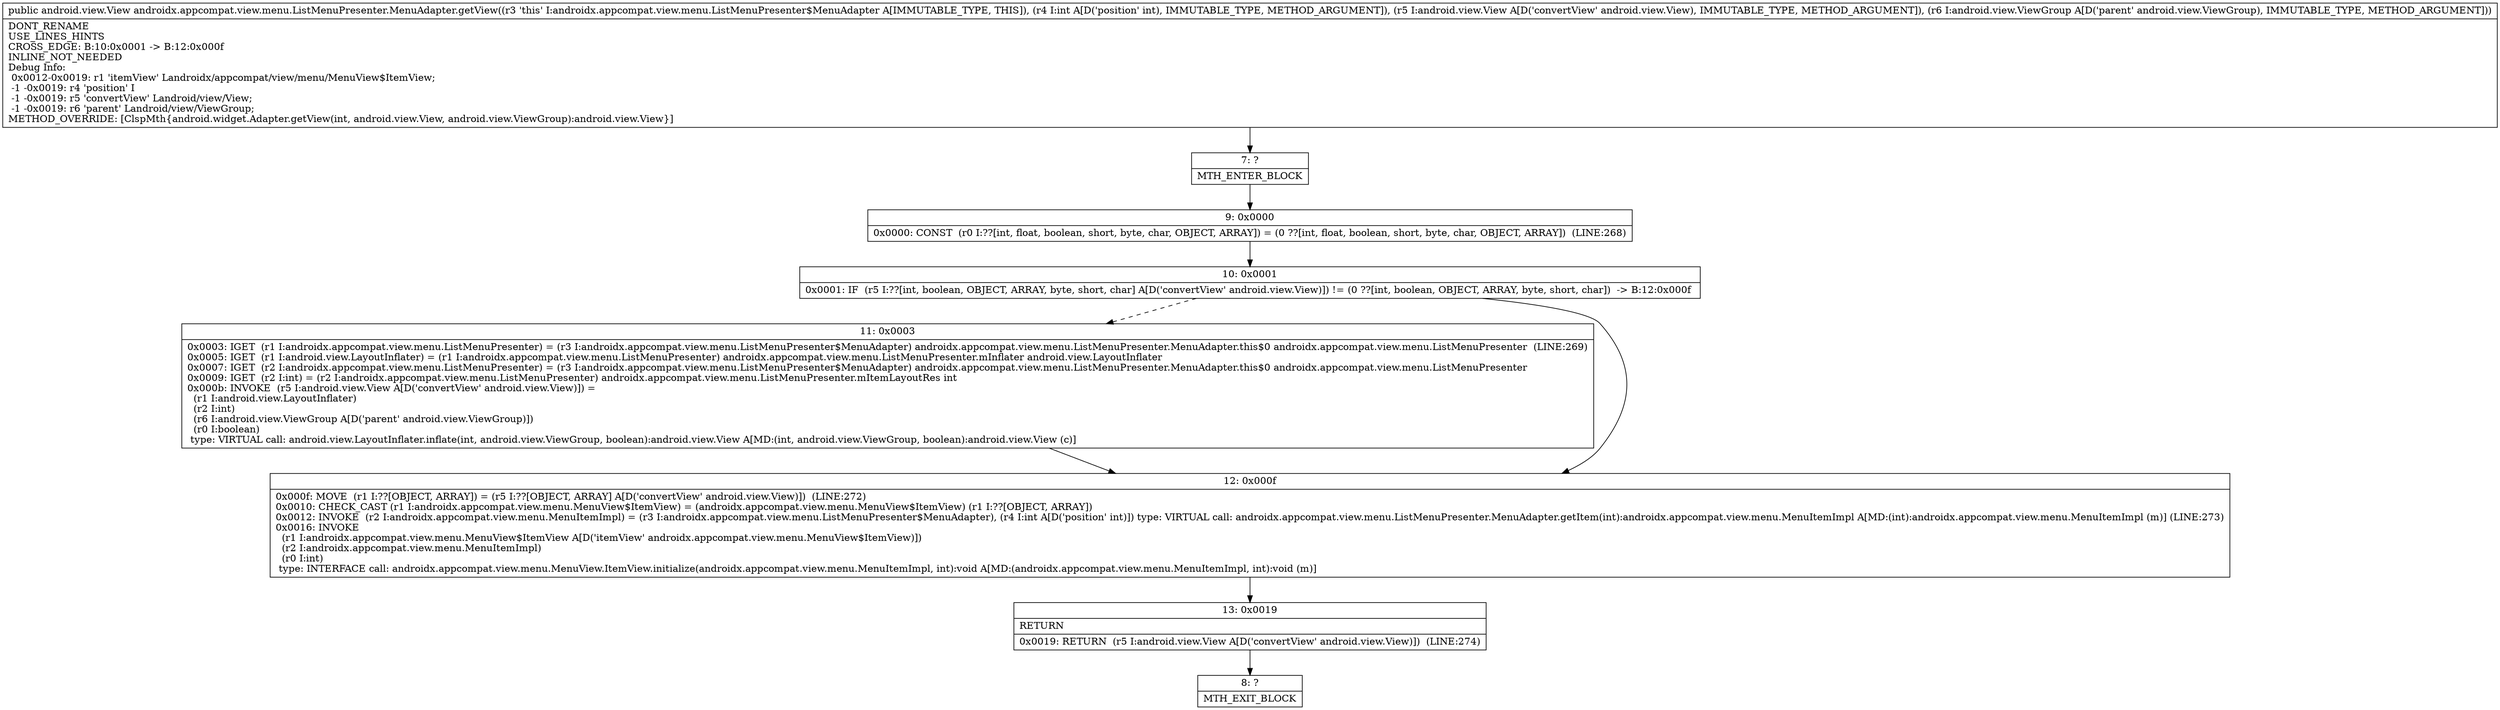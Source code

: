 digraph "CFG forandroidx.appcompat.view.menu.ListMenuPresenter.MenuAdapter.getView(ILandroid\/view\/View;Landroid\/view\/ViewGroup;)Landroid\/view\/View;" {
Node_7 [shape=record,label="{7\:\ ?|MTH_ENTER_BLOCK\l}"];
Node_9 [shape=record,label="{9\:\ 0x0000|0x0000: CONST  (r0 I:??[int, float, boolean, short, byte, char, OBJECT, ARRAY]) = (0 ??[int, float, boolean, short, byte, char, OBJECT, ARRAY])  (LINE:268)\l}"];
Node_10 [shape=record,label="{10\:\ 0x0001|0x0001: IF  (r5 I:??[int, boolean, OBJECT, ARRAY, byte, short, char] A[D('convertView' android.view.View)]) != (0 ??[int, boolean, OBJECT, ARRAY, byte, short, char])  \-\> B:12:0x000f \l}"];
Node_11 [shape=record,label="{11\:\ 0x0003|0x0003: IGET  (r1 I:androidx.appcompat.view.menu.ListMenuPresenter) = (r3 I:androidx.appcompat.view.menu.ListMenuPresenter$MenuAdapter) androidx.appcompat.view.menu.ListMenuPresenter.MenuAdapter.this$0 androidx.appcompat.view.menu.ListMenuPresenter  (LINE:269)\l0x0005: IGET  (r1 I:android.view.LayoutInflater) = (r1 I:androidx.appcompat.view.menu.ListMenuPresenter) androidx.appcompat.view.menu.ListMenuPresenter.mInflater android.view.LayoutInflater \l0x0007: IGET  (r2 I:androidx.appcompat.view.menu.ListMenuPresenter) = (r3 I:androidx.appcompat.view.menu.ListMenuPresenter$MenuAdapter) androidx.appcompat.view.menu.ListMenuPresenter.MenuAdapter.this$0 androidx.appcompat.view.menu.ListMenuPresenter \l0x0009: IGET  (r2 I:int) = (r2 I:androidx.appcompat.view.menu.ListMenuPresenter) androidx.appcompat.view.menu.ListMenuPresenter.mItemLayoutRes int \l0x000b: INVOKE  (r5 I:android.view.View A[D('convertView' android.view.View)]) = \l  (r1 I:android.view.LayoutInflater)\l  (r2 I:int)\l  (r6 I:android.view.ViewGroup A[D('parent' android.view.ViewGroup)])\l  (r0 I:boolean)\l type: VIRTUAL call: android.view.LayoutInflater.inflate(int, android.view.ViewGroup, boolean):android.view.View A[MD:(int, android.view.ViewGroup, boolean):android.view.View (c)]\l}"];
Node_12 [shape=record,label="{12\:\ 0x000f|0x000f: MOVE  (r1 I:??[OBJECT, ARRAY]) = (r5 I:??[OBJECT, ARRAY] A[D('convertView' android.view.View)])  (LINE:272)\l0x0010: CHECK_CAST (r1 I:androidx.appcompat.view.menu.MenuView$ItemView) = (androidx.appcompat.view.menu.MenuView$ItemView) (r1 I:??[OBJECT, ARRAY]) \l0x0012: INVOKE  (r2 I:androidx.appcompat.view.menu.MenuItemImpl) = (r3 I:androidx.appcompat.view.menu.ListMenuPresenter$MenuAdapter), (r4 I:int A[D('position' int)]) type: VIRTUAL call: androidx.appcompat.view.menu.ListMenuPresenter.MenuAdapter.getItem(int):androidx.appcompat.view.menu.MenuItemImpl A[MD:(int):androidx.appcompat.view.menu.MenuItemImpl (m)] (LINE:273)\l0x0016: INVOKE  \l  (r1 I:androidx.appcompat.view.menu.MenuView$ItemView A[D('itemView' androidx.appcompat.view.menu.MenuView$ItemView)])\l  (r2 I:androidx.appcompat.view.menu.MenuItemImpl)\l  (r0 I:int)\l type: INTERFACE call: androidx.appcompat.view.menu.MenuView.ItemView.initialize(androidx.appcompat.view.menu.MenuItemImpl, int):void A[MD:(androidx.appcompat.view.menu.MenuItemImpl, int):void (m)]\l}"];
Node_13 [shape=record,label="{13\:\ 0x0019|RETURN\l|0x0019: RETURN  (r5 I:android.view.View A[D('convertView' android.view.View)])  (LINE:274)\l}"];
Node_8 [shape=record,label="{8\:\ ?|MTH_EXIT_BLOCK\l}"];
MethodNode[shape=record,label="{public android.view.View androidx.appcompat.view.menu.ListMenuPresenter.MenuAdapter.getView((r3 'this' I:androidx.appcompat.view.menu.ListMenuPresenter$MenuAdapter A[IMMUTABLE_TYPE, THIS]), (r4 I:int A[D('position' int), IMMUTABLE_TYPE, METHOD_ARGUMENT]), (r5 I:android.view.View A[D('convertView' android.view.View), IMMUTABLE_TYPE, METHOD_ARGUMENT]), (r6 I:android.view.ViewGroup A[D('parent' android.view.ViewGroup), IMMUTABLE_TYPE, METHOD_ARGUMENT]))  | DONT_RENAME\lUSE_LINES_HINTS\lCROSS_EDGE: B:10:0x0001 \-\> B:12:0x000f\lINLINE_NOT_NEEDED\lDebug Info:\l  0x0012\-0x0019: r1 'itemView' Landroidx\/appcompat\/view\/menu\/MenuView$ItemView;\l  \-1 \-0x0019: r4 'position' I\l  \-1 \-0x0019: r5 'convertView' Landroid\/view\/View;\l  \-1 \-0x0019: r6 'parent' Landroid\/view\/ViewGroup;\lMETHOD_OVERRIDE: [ClspMth\{android.widget.Adapter.getView(int, android.view.View, android.view.ViewGroup):android.view.View\}]\l}"];
MethodNode -> Node_7;Node_7 -> Node_9;
Node_9 -> Node_10;
Node_10 -> Node_11[style=dashed];
Node_10 -> Node_12;
Node_11 -> Node_12;
Node_12 -> Node_13;
Node_13 -> Node_8;
}


